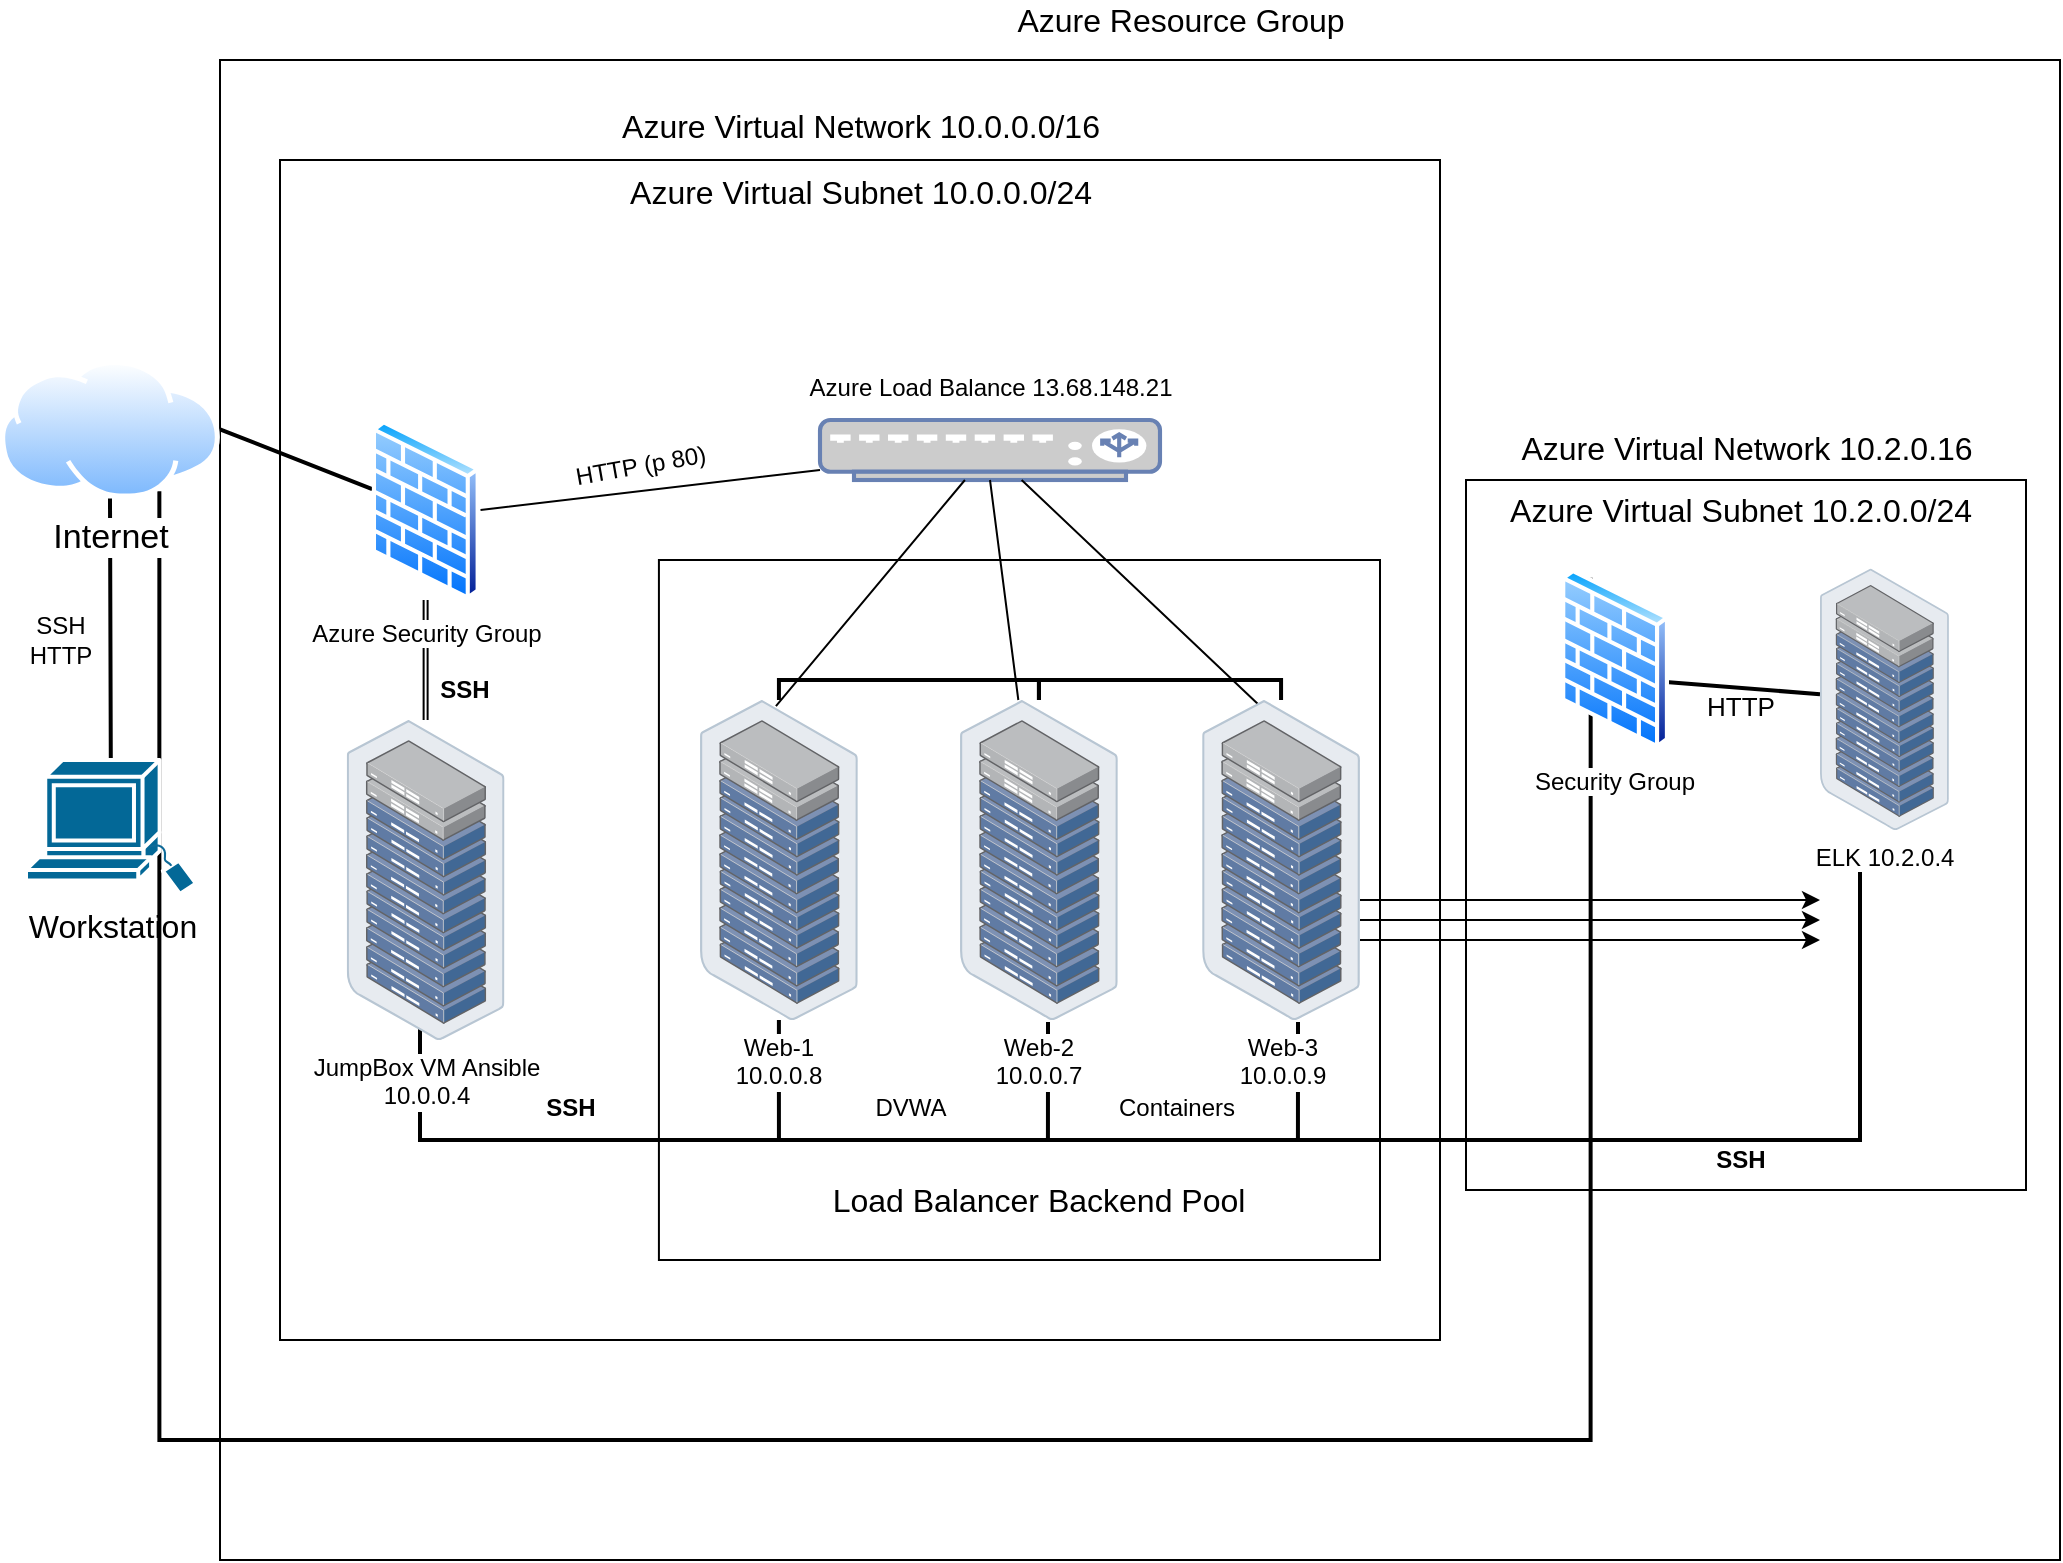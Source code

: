 <mxfile version="14.7.0" type="github"><diagram id="WhCzWKZOzcqtYVY3-Tbm" name="Page-1"><mxGraphModel dx="1422" dy="766" grid="1" gridSize="10" guides="1" tooltips="1" connect="1" arrows="1" fold="1" page="1" pageScale="1" pageWidth="1100" pageHeight="850" math="0" shadow="0"><root><mxCell id="0"/><mxCell id="1" parent="0"/><mxCell id="pVCShtMpE_nxiQBkTHnG-10" value="" style="rounded=0;whiteSpace=wrap;html=1;fillColor=none;" parent="1" vertex="1"><mxGeometry x="753" y="270" width="280" height="355" as="geometry"/></mxCell><mxCell id="pVCShtMpE_nxiQBkTHnG-28" value="" style="rounded=0;whiteSpace=wrap;html=1;fillColor=none;" parent="1" vertex="1"><mxGeometry x="349.46" y="310" width="360.54" height="350" as="geometry"/></mxCell><mxCell id="eDxK_DB-UylRoqnU-230-6" value="" style="rounded=0;whiteSpace=wrap;html=1;fillColor=none;" parent="1" vertex="1"><mxGeometry x="160" y="110" width="580" height="590" as="geometry"/></mxCell><mxCell id="eDxK_DB-UylRoqnU-230-4" value="" style="rounded=0;whiteSpace=wrap;html=1;fillColor=none;" parent="1" vertex="1"><mxGeometry x="130" y="60" width="920" height="750" as="geometry"/></mxCell><mxCell id="eDxK_DB-UylRoqnU-230-3" style="edgeStyle=none;rounded=0;orthogonalLoop=1;jettySize=auto;html=1;exitX=0.5;exitY=1;exitDx=0;exitDy=0;shape=link;width=-1;" parent="1" source="eDxK_DB-UylRoqnU-230-1" target="eDxK_DB-UylRoqnU-230-2" edge="1"><mxGeometry relative="1" as="geometry"/></mxCell><mxCell id="pVCShtMpE_nxiQBkTHnG-1" style="rounded=0;orthogonalLoop=1;jettySize=auto;html=1;exitX=1;exitY=0.5;exitDx=0;exitDy=0;shape=link;elbow=vertical;strokeWidth=1;width=1;" parent="1" source="eDxK_DB-UylRoqnU-230-1" target="eDxK_DB-UylRoqnU-230-7" edge="1"><mxGeometry relative="1" as="geometry"/></mxCell><mxCell id="pVCShtMpE_nxiQBkTHnG-17" style="edgeStyle=orthogonalEdgeStyle;shape=link;rounded=0;orthogonalLoop=1;jettySize=auto;html=1;exitX=0.75;exitY=1;exitDx=0;exitDy=0;entryX=0.25;entryY=0;entryDx=0;entryDy=0;strokeWidth=1;width=-1;" parent="1" source="eDxK_DB-UylRoqnU-230-1" target="pVCShtMpE_nxiQBkTHnG-11" edge="1"><mxGeometry relative="1" as="geometry"><Array as="points"><mxPoint x="100" y="750"/><mxPoint x="816" y="750"/></Array></mxGeometry></mxCell><mxCell id="eDxK_DB-UylRoqnU-230-1" value="&lt;font style=&quot;font-size: 17px&quot;&gt;Internet&lt;/font&gt;" style="aspect=fixed;perimeter=ellipsePerimeter;html=1;align=center;shadow=0;dashed=0;spacingTop=3;image;image=img/lib/active_directory/internet_cloud.svg;" parent="1" vertex="1"><mxGeometry x="20" y="210" width="110" height="69.3" as="geometry"/></mxCell><mxCell id="eDxK_DB-UylRoqnU-230-5" value="&lt;font style=&quot;font-size: 16px&quot;&gt;Azure Resource Group&lt;/font&gt;" style="text;html=1;align=center;verticalAlign=middle;resizable=0;points=[];autosize=1;strokeColor=none;" parent="1" vertex="1"><mxGeometry x="520" y="30" width="180" height="20" as="geometry"/></mxCell><mxCell id="eDxK_DB-UylRoqnU-230-11" value="" style="rounded=0;orthogonalLoop=1;jettySize=auto;html=1;shape=link;fillColor=#6d8764;width=-2;" parent="1" source="eDxK_DB-UylRoqnU-230-7" target="eDxK_DB-UylRoqnU-230-8" edge="1"><mxGeometry relative="1" as="geometry"/></mxCell><mxCell id="pVCShtMpE_nxiQBkTHnG-8" style="edgeStyle=none;shape=link;rounded=0;orthogonalLoop=1;jettySize=auto;html=1;exitX=1;exitY=0.5;exitDx=0;exitDy=0;strokeWidth=1;width=0;" parent="1" source="eDxK_DB-UylRoqnU-230-7" target="eDxK_DB-UylRoqnU-230-12" edge="1"><mxGeometry relative="1" as="geometry"/></mxCell><mxCell id="eDxK_DB-UylRoqnU-230-7" value="Azure Security Group&lt;br&gt;" style="aspect=fixed;perimeter=ellipsePerimeter;html=1;align=center;shadow=0;dashed=0;spacingTop=3;image;image=img/lib/active_directory/firewall.svg;" parent="1" vertex="1"><mxGeometry x="205.36" y="240" width="54.9" height="90" as="geometry"/></mxCell><mxCell id="eDxK_DB-UylRoqnU-230-10" style="edgeStyle=none;rounded=0;orthogonalLoop=1;jettySize=auto;html=1;exitX=0.5;exitY=1;exitDx=0;exitDy=0;" parent="1" source="eDxK_DB-UylRoqnU-230-7" target="eDxK_DB-UylRoqnU-230-7" edge="1"><mxGeometry relative="1" as="geometry"/></mxCell><mxCell id="eDxK_DB-UylRoqnU-230-12" value="" style="fontColor=#0066CC;verticalAlign=top;verticalLabelPosition=bottom;labelPosition=center;align=center;html=1;outlineConnect=0;fillColor=#CCCCCC;strokeColor=#6881B3;gradientColor=none;gradientDirection=north;strokeWidth=2;shape=mxgraph.networks.load_balancer;" parent="1" vertex="1"><mxGeometry x="430" y="240" width="170" height="30" as="geometry"/></mxCell><mxCell id="pVCShtMpE_nxiQBkTHnG-4" style="edgeStyle=none;shape=link;rounded=0;orthogonalLoop=1;jettySize=auto;html=1;strokeWidth=1;width=0;exitX=0.481;exitY=0.019;exitDx=0;exitDy=0;exitPerimeter=0;" parent="1" source="eDxK_DB-UylRoqnU-230-13" target="eDxK_DB-UylRoqnU-230-12" edge="1"><mxGeometry relative="1" as="geometry"/></mxCell><mxCell id="pVCShtMpE_nxiQBkTHnG-20" style="edgeStyle=orthogonalEdgeStyle;shape=link;rounded=0;orthogonalLoop=1;jettySize=auto;html=1;strokeWidth=1;width=-1;" parent="1" source="eDxK_DB-UylRoqnU-230-13" edge="1"><mxGeometry relative="1" as="geometry"><mxPoint x="409.465" y="600" as="targetPoint"/></mxGeometry></mxCell><mxCell id="pVCShtMpE_nxiQBkTHnG-30" value="" style="edgeStyle=elbowEdgeStyle;shape=link;rounded=0;orthogonalLoop=1;jettySize=auto;html=1;strokeWidth=1;elbow=vertical;width=1;" parent="1" source="eDxK_DB-UylRoqnU-230-13" target="eDxK_DB-UylRoqnU-230-14" edge="1"><mxGeometry relative="1" as="geometry"><Array as="points"><mxPoint x="474" y="370"/></Array></mxGeometry></mxCell><mxCell id="eDxK_DB-UylRoqnU-230-13" value="Web-1&lt;br&gt;10.0.0.8" style="points=[];aspect=fixed;html=1;align=center;shadow=0;dashed=0;image;image=img/lib/allied_telesis/storage/Datacenter_Server_Rack_ToR.svg;" parent="1" vertex="1"><mxGeometry x="370" y="380" width="78.93" height="160" as="geometry"/></mxCell><mxCell id="pVCShtMpE_nxiQBkTHnG-2" value="SSH&lt;br&gt;HTTP" style="text;html=1;align=center;verticalAlign=middle;resizable=0;points=[];autosize=1;strokeColor=none;" parent="1" vertex="1"><mxGeometry x="25" y="335" width="50" height="30" as="geometry"/></mxCell><mxCell id="pVCShtMpE_nxiQBkTHnG-5" style="edgeStyle=none;shape=link;rounded=0;orthogonalLoop=1;jettySize=auto;html=1;strokeWidth=1;width=0;entryX=0.5;entryY=1;entryDx=0;entryDy=0;entryPerimeter=0;" parent="1" source="eDxK_DB-UylRoqnU-230-14" target="eDxK_DB-UylRoqnU-230-12" edge="1"><mxGeometry relative="1" as="geometry"><mxPoint x="417.965" y="393.04" as="sourcePoint"/><mxPoint x="512.461" y="280" as="targetPoint"/></mxGeometry></mxCell><mxCell id="pVCShtMpE_nxiQBkTHnG-6" style="edgeStyle=none;shape=link;rounded=0;orthogonalLoop=1;jettySize=auto;html=1;strokeWidth=1;width=0;" parent="1" target="eDxK_DB-UylRoqnU-230-12" edge="1"><mxGeometry relative="1" as="geometry"><mxPoint x="650" y="383" as="sourcePoint"/><mxPoint x="734.491" y="270" as="targetPoint"/></mxGeometry></mxCell><mxCell id="pVCShtMpE_nxiQBkTHnG-7" value="Azure Load Balance 13.68.148.21" style="text;html=1;align=center;verticalAlign=middle;resizable=0;points=[];autosize=1;strokeColor=none;" parent="1" vertex="1"><mxGeometry x="415" y="214" width="200" height="20" as="geometry"/></mxCell><mxCell id="pVCShtMpE_nxiQBkTHnG-26" style="shape=link;rounded=0;orthogonalLoop=1;jettySize=auto;html=1;exitX=0.965;exitY=0.63;exitDx=0;exitDy=0;strokeWidth=1;width=-1;exitPerimeter=0;" parent="1" source="pVCShtMpE_nxiQBkTHnG-11" target="pVCShtMpE_nxiQBkTHnG-12" edge="1"><mxGeometry relative="1" as="geometry"/></mxCell><mxCell id="pVCShtMpE_nxiQBkTHnG-11" value="Security Group" style="aspect=fixed;perimeter=ellipsePerimeter;html=1;align=center;shadow=0;dashed=0;spacingTop=3;image;image=img/lib/active_directory/firewall.svg;" parent="1" vertex="1"><mxGeometry x="800" y="314.3" width="54.9" height="90" as="geometry"/></mxCell><mxCell id="eDxK_DB-UylRoqnU-230-2" value="&lt;font style=&quot;font-size: 16px&quot;&gt;Workstation&lt;/font&gt;" style="shape=mxgraph.cisco.computers_and_peripherals.sun_workstation;html=1;pointerEvents=1;dashed=0;fillColor=#036897;strokeColor=#ffffff;strokeWidth=2;verticalLabelPosition=bottom;verticalAlign=top;align=center;outlineConnect=0;" parent="1" vertex="1"><mxGeometry x="33" y="410" width="85" height="67" as="geometry"/></mxCell><mxCell id="pVCShtMpE_nxiQBkTHnG-18" style="edgeStyle=orthogonalEdgeStyle;shape=link;rounded=0;orthogonalLoop=1;jettySize=auto;html=1;exitX=0.75;exitY=1;exitDx=0;exitDy=0;entryX=0.25;entryY=0;entryDx=0;entryDy=0;strokeWidth=1;width=-1;" parent="1" edge="1"><mxGeometry relative="1" as="geometry"><mxPoint x="230.008" y="409.998" as="sourcePoint"/><mxPoint x="946.101" y="452.99" as="targetPoint"/><Array as="points"><mxPoint x="230" y="600"/><mxPoint x="950" y="600"/><mxPoint x="950" y="453"/></Array></mxGeometry></mxCell><mxCell id="eDxK_DB-UylRoqnU-230-8" value="JumpBox VM Ansible&lt;br&gt;10.0.0.4" style="points=[];aspect=fixed;html=1;align=center;shadow=0;dashed=0;image;image=img/lib/allied_telesis/storage/Datacenter_Server_Rack_ToR.svg;" parent="1" vertex="1"><mxGeometry x="193.35" y="390" width="78.93" height="160" as="geometry"/></mxCell><mxCell id="pVCShtMpE_nxiQBkTHnG-12" value="ELK 10.2.0.4" style="points=[];aspect=fixed;html=1;align=center;shadow=0;dashed=0;image;image=img/lib/allied_telesis/storage/Datacenter_Server_Rack_ToR.svg;" parent="1" vertex="1"><mxGeometry x="930" y="314.3" width="64.48" height="130.7" as="geometry"/></mxCell><mxCell id="pVCShtMpE_nxiQBkTHnG-21" style="edgeStyle=orthogonalEdgeStyle;shape=link;rounded=0;orthogonalLoop=1;jettySize=auto;html=1;strokeWidth=1;width=1;" parent="1" edge="1"><mxGeometry relative="1" as="geometry"><mxPoint x="543.965" y="601" as="targetPoint"/><mxPoint x="544" y="541" as="sourcePoint"/></mxGeometry></mxCell><mxCell id="eDxK_DB-UylRoqnU-230-14" value="Web-2&lt;br&gt;10.0.0.7" style="points=[];aspect=fixed;html=1;align=center;shadow=0;dashed=0;image;image=img/lib/allied_telesis/storage/Datacenter_Server_Rack_ToR.svg;" parent="1" vertex="1"><mxGeometry x="500" y="380" width="78.93" height="160" as="geometry"/></mxCell><mxCell id="pVCShtMpE_nxiQBkTHnG-22" style="edgeStyle=orthogonalEdgeStyle;shape=link;rounded=0;orthogonalLoop=1;jettySize=auto;html=1;strokeWidth=1;width=1;" parent="1" edge="1"><mxGeometry relative="1" as="geometry"><mxPoint x="668.965" y="601" as="targetPoint"/><mxPoint x="669" y="541" as="sourcePoint"/></mxGeometry></mxCell><mxCell id="pVCShtMpE_nxiQBkTHnG-31" value="" style="edgeStyle=elbowEdgeStyle;shape=link;rounded=0;orthogonalLoop=1;jettySize=auto;html=1;strokeWidth=1;elbow=vertical;width=-1;" parent="1" source="eDxK_DB-UylRoqnU-230-15" target="eDxK_DB-UylRoqnU-230-14" edge="1"><mxGeometry relative="1" as="geometry"><Array as="points"><mxPoint x="600" y="370"/></Array></mxGeometry></mxCell><mxCell id="eDxK_DB-UylRoqnU-230-15" value="Web-3&lt;br&gt;10.0.0.9&lt;br&gt;" style="points=[];aspect=fixed;html=1;align=center;shadow=0;dashed=0;image;image=img/lib/allied_telesis/storage/Datacenter_Server_Rack_ToR.svg;" parent="1" vertex="1"><mxGeometry x="621.07" y="380" width="78.93" height="160" as="geometry"/></mxCell><mxCell id="pVCShtMpE_nxiQBkTHnG-25" value="&lt;font style=&quot;font-size: 16px&quot;&gt;Load Balancer Backend Pool&lt;/font&gt;" style="text;html=1;align=center;verticalAlign=middle;resizable=0;points=[];autosize=1;strokeColor=none;" parent="1" vertex="1"><mxGeometry x="429.46" y="620" width="220" height="20" as="geometry"/></mxCell><mxCell id="pVCShtMpE_nxiQBkTHnG-27" value="&lt;font style=&quot;font-weight: normal ; font-size: 13px&quot;&gt;HTTP&lt;/font&gt;" style="text;strokeColor=none;fillColor=none;html=1;fontSize=24;fontStyle=1;verticalAlign=middle;align=center;" parent="1" vertex="1"><mxGeometry x="840" y="372.15" width="100" height="15" as="geometry"/></mxCell><mxCell id="pVCShtMpE_nxiQBkTHnG-35" value="&lt;span style=&quot;font-size: 16px&quot;&gt;Azure Virtual Network 10.0.0.0/16&lt;/span&gt;" style="text;html=1;align=center;verticalAlign=middle;resizable=0;points=[];autosize=1;strokeColor=none;" parent="1" vertex="1"><mxGeometry x="325" y="83" width="250" height="20" as="geometry"/></mxCell><mxCell id="pVCShtMpE_nxiQBkTHnG-36" value="&lt;span style=&quot;font-size: 16px&quot;&gt;Azure Virtual Network 10.2.0.16&lt;/span&gt;" style="text;html=1;align=center;verticalAlign=middle;resizable=0;points=[];autosize=1;strokeColor=none;" parent="1" vertex="1"><mxGeometry x="773" y="244" width="240" height="20" as="geometry"/></mxCell><mxCell id="pVCShtMpE_nxiQBkTHnG-37" value="&lt;span style=&quot;font-size: 16px&quot;&gt;Azure Virtual Subnet 10.0.0.0/24&lt;/span&gt;" style="text;html=1;align=center;verticalAlign=middle;resizable=0;points=[];autosize=1;strokeColor=none;" parent="1" vertex="1"><mxGeometry x="325" y="116" width="250" height="20" as="geometry"/></mxCell><mxCell id="pVCShtMpE_nxiQBkTHnG-38" value="&lt;span style=&quot;font-size: 16px&quot;&gt;Azure Virtual Subnet 10.2.0.0/24&lt;/span&gt;" style="text;html=1;align=center;verticalAlign=middle;resizable=0;points=[];autosize=1;strokeColor=none;" parent="1" vertex="1"><mxGeometry x="765" y="275" width="250" height="20" as="geometry"/></mxCell><mxCell id="pVCShtMpE_nxiQBkTHnG-39" value="HTTP (p 80)" style="text;html=1;align=center;verticalAlign=middle;resizable=0;points=[];autosize=1;strokeColor=none;rotation=-10;" parent="1" vertex="1"><mxGeometry x="300" y="253" width="80" height="20" as="geometry"/></mxCell><mxCell id="pVCShtMpE_nxiQBkTHnG-40" value="&lt;b&gt;SSH&lt;/b&gt;" style="text;html=1;align=center;verticalAlign=middle;resizable=0;points=[];autosize=1;strokeColor=none;" parent="1" vertex="1"><mxGeometry x="870" y="600" width="40" height="20" as="geometry"/></mxCell><mxCell id="pVCShtMpE_nxiQBkTHnG-41" value="&lt;b&gt;SSH&lt;/b&gt;" style="text;html=1;align=center;verticalAlign=middle;resizable=0;points=[];autosize=1;strokeColor=none;" parent="1" vertex="1"><mxGeometry x="232.28" y="365" width="40" height="20" as="geometry"/></mxCell><mxCell id="pVCShtMpE_nxiQBkTHnG-42" value="&lt;b&gt;SSH&lt;/b&gt;" style="text;html=1;align=center;verticalAlign=middle;resizable=0;points=[];autosize=1;strokeColor=none;" parent="1" vertex="1"><mxGeometry x="285" y="574" width="40" height="20" as="geometry"/></mxCell><mxCell id="pVCShtMpE_nxiQBkTHnG-43" value="DVWA" style="text;html=1;align=center;verticalAlign=middle;resizable=0;points=[];autosize=1;strokeColor=none;" parent="1" vertex="1"><mxGeometry x="450" y="574" width="50" height="20" as="geometry"/></mxCell><mxCell id="pVCShtMpE_nxiQBkTHnG-44" value="Containers" style="text;html=1;align=center;verticalAlign=middle;resizable=0;points=[];autosize=1;strokeColor=none;" parent="1" vertex="1"><mxGeometry x="573" y="574" width="70" height="20" as="geometry"/></mxCell><mxCell id="pVCShtMpE_nxiQBkTHnG-45" value="" style="endArrow=classic;html=1;strokeWidth=1;" parent="1" edge="1"><mxGeometry width="50" height="50" relative="1" as="geometry"><mxPoint x="700" y="480" as="sourcePoint"/><mxPoint x="930" y="480" as="targetPoint"/></mxGeometry></mxCell><mxCell id="pVCShtMpE_nxiQBkTHnG-46" value="" style="endArrow=classic;html=1;strokeWidth=1;" parent="1" edge="1"><mxGeometry width="50" height="50" relative="1" as="geometry"><mxPoint x="700" y="490" as="sourcePoint"/><mxPoint x="930" y="490" as="targetPoint"/></mxGeometry></mxCell><mxCell id="pVCShtMpE_nxiQBkTHnG-47" value="" style="endArrow=classic;html=1;strokeWidth=1;" parent="1" edge="1"><mxGeometry width="50" height="50" relative="1" as="geometry"><mxPoint x="700" y="500" as="sourcePoint"/><mxPoint x="930" y="500" as="targetPoint"/></mxGeometry></mxCell></root></mxGraphModel></diagram></mxfile>